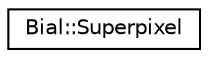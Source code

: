 digraph "Graphical Class Hierarchy"
{
  edge [fontname="Helvetica",fontsize="10",labelfontname="Helvetica",labelfontsize="10"];
  node [fontname="Helvetica",fontsize="10",shape=record];
  rankdir="LR";
  Node1 [label="Bial::Superpixel",height=0.2,width=0.4,color="black", fillcolor="white", style="filled",URL="$class_bial_1_1_superpixel.html"];
}

